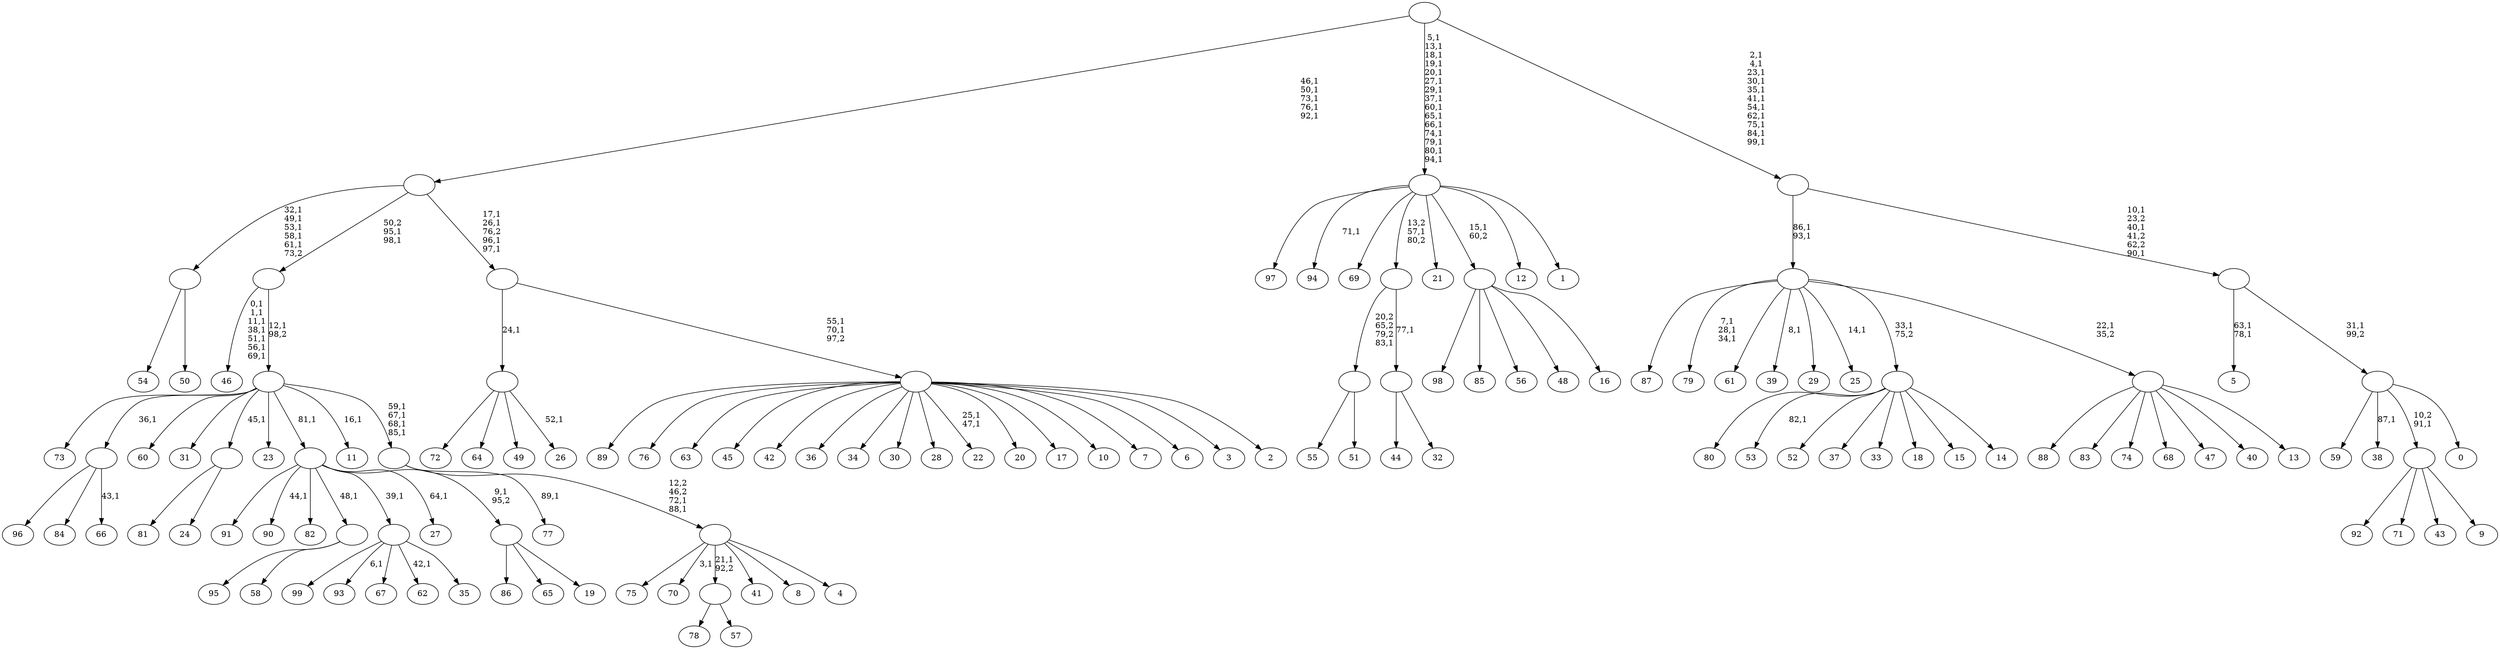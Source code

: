 digraph T {
	200 [label="99"]
	199 [label="98"]
	198 [label="97"]
	197 [label="96"]
	196 [label="95"]
	195 [label="94"]
	193 [label="93"]
	191 [label="92"]
	190 [label="91"]
	189 [label="90"]
	187 [label="89"]
	186 [label="88"]
	185 [label="87"]
	184 [label="86"]
	183 [label="85"]
	182 [label="84"]
	181 [label="83"]
	180 [label="82"]
	179 [label="81"]
	178 [label="80"]
	177 [label="79"]
	173 [label="78"]
	172 [label="77"]
	170 [label="76"]
	169 [label="75"]
	168 [label="74"]
	167 [label="73"]
	166 [label="72"]
	165 [label="71"]
	164 [label="70"]
	162 [label="69"]
	161 [label="68"]
	160 [label="67"]
	159 [label="66"]
	157 [label=""]
	156 [label="65"]
	155 [label="64"]
	154 [label="63"]
	153 [label="62"]
	151 [label="61"]
	150 [label="60"]
	149 [label="59"]
	148 [label="58"]
	147 [label=""]
	146 [label="57"]
	145 [label=""]
	144 [label="56"]
	143 [label="55"]
	142 [label="54"]
	141 [label="53"]
	139 [label="52"]
	138 [label="51"]
	137 [label=""]
	136 [label="50"]
	135 [label=""]
	130 [label="49"]
	129 [label="48"]
	128 [label="47"]
	127 [label="46"]
	119 [label="45"]
	118 [label="44"]
	117 [label="43"]
	116 [label="42"]
	115 [label="41"]
	114 [label="40"]
	113 [label="39"]
	111 [label="38"]
	109 [label="37"]
	108 [label="36"]
	107 [label="35"]
	106 [label=""]
	105 [label="34"]
	104 [label="33"]
	103 [label="32"]
	102 [label=""]
	101 [label=""]
	100 [label="31"]
	99 [label="30"]
	98 [label="29"]
	97 [label="28"]
	96 [label="27"]
	94 [label="26"]
	92 [label=""]
	91 [label="25"]
	89 [label="24"]
	88 [label=""]
	87 [label="23"]
	86 [label="22"]
	83 [label="21"]
	82 [label="20"]
	81 [label="19"]
	80 [label=""]
	79 [label=""]
	78 [label="18"]
	77 [label="17"]
	76 [label="16"]
	75 [label=""]
	74 [label="15"]
	73 [label="14"]
	72 [label=""]
	71 [label="13"]
	70 [label=""]
	69 [label=""]
	67 [label="12"]
	66 [label="11"]
	64 [label="10"]
	63 [label="9"]
	62 [label=""]
	61 [label="8"]
	60 [label="7"]
	59 [label="6"]
	58 [label="5"]
	55 [label="4"]
	54 [label=""]
	52 [label=""]
	48 [label=""]
	47 [label=""]
	45 [label="3"]
	44 [label="2"]
	43 [label=""]
	41 [label=""]
	37 [label=""]
	32 [label="1"]
	31 [label=""]
	16 [label="0"]
	15 [label=""]
	14 [label=""]
	11 [label=""]
	0 [label=""]
	157 -> 159 [label="43,1"]
	157 -> 197 [label=""]
	157 -> 182 [label=""]
	147 -> 196 [label=""]
	147 -> 148 [label=""]
	145 -> 173 [label=""]
	145 -> 146 [label=""]
	137 -> 143 [label=""]
	137 -> 138 [label=""]
	135 -> 142 [label=""]
	135 -> 136 [label=""]
	106 -> 153 [label="42,1"]
	106 -> 193 [label="6,1"]
	106 -> 200 [label=""]
	106 -> 160 [label=""]
	106 -> 107 [label=""]
	102 -> 118 [label=""]
	102 -> 103 [label=""]
	101 -> 137 [label="20,2\n65,2\n79,2\n83,1"]
	101 -> 102 [label="77,1"]
	92 -> 94 [label="52,1"]
	92 -> 166 [label=""]
	92 -> 155 [label=""]
	92 -> 130 [label=""]
	88 -> 179 [label=""]
	88 -> 89 [label=""]
	80 -> 184 [label=""]
	80 -> 156 [label=""]
	80 -> 81 [label=""]
	79 -> 96 [label="64,1"]
	79 -> 189 [label="44,1"]
	79 -> 190 [label=""]
	79 -> 180 [label=""]
	79 -> 147 [label="48,1"]
	79 -> 106 [label="39,1"]
	79 -> 80 [label="9,1\n95,2"]
	75 -> 199 [label=""]
	75 -> 183 [label=""]
	75 -> 144 [label=""]
	75 -> 129 [label=""]
	75 -> 76 [label=""]
	72 -> 141 [label="82,1"]
	72 -> 178 [label=""]
	72 -> 139 [label=""]
	72 -> 109 [label=""]
	72 -> 104 [label=""]
	72 -> 78 [label=""]
	72 -> 74 [label=""]
	72 -> 73 [label=""]
	70 -> 186 [label=""]
	70 -> 181 [label=""]
	70 -> 168 [label=""]
	70 -> 161 [label=""]
	70 -> 128 [label=""]
	70 -> 114 [label=""]
	70 -> 71 [label=""]
	69 -> 91 [label="14,1"]
	69 -> 113 [label="8,1"]
	69 -> 177 [label="7,1\n28,1\n34,1"]
	69 -> 185 [label=""]
	69 -> 151 [label=""]
	69 -> 98 [label=""]
	69 -> 72 [label="33,1\n75,2"]
	69 -> 70 [label="22,1\n35,2"]
	62 -> 191 [label=""]
	62 -> 165 [label=""]
	62 -> 117 [label=""]
	62 -> 63 [label=""]
	54 -> 164 [label="3,1"]
	54 -> 169 [label=""]
	54 -> 145 [label="21,1\n92,2"]
	54 -> 115 [label=""]
	54 -> 61 [label=""]
	54 -> 55 [label=""]
	52 -> 54 [label="12,2\n46,2\n72,1\n88,1"]
	52 -> 172 [label="89,1"]
	48 -> 52 [label="59,1\n67,1\n68,1\n85,1"]
	48 -> 66 [label="16,1"]
	48 -> 167 [label=""]
	48 -> 157 [label="36,1"]
	48 -> 150 [label=""]
	48 -> 100 [label=""]
	48 -> 88 [label="45,1"]
	48 -> 87 [label=""]
	48 -> 79 [label="81,1"]
	47 -> 127 [label="0,1\n1,1\n11,1\n38,1\n51,1\n56,1\n69,1"]
	47 -> 48 [label="12,1\n98,2"]
	43 -> 86 [label="25,1\n47,1"]
	43 -> 187 [label=""]
	43 -> 170 [label=""]
	43 -> 154 [label=""]
	43 -> 119 [label=""]
	43 -> 116 [label=""]
	43 -> 108 [label=""]
	43 -> 105 [label=""]
	43 -> 99 [label=""]
	43 -> 97 [label=""]
	43 -> 82 [label=""]
	43 -> 77 [label=""]
	43 -> 64 [label=""]
	43 -> 60 [label=""]
	43 -> 59 [label=""]
	43 -> 45 [label=""]
	43 -> 44 [label=""]
	41 -> 43 [label="55,1\n70,1\n97,2"]
	41 -> 92 [label="24,1"]
	37 -> 41 [label="17,1\n26,1\n76,2\n96,1\n97,1"]
	37 -> 47 [label="50,2\n95,1\n98,1"]
	37 -> 135 [label="32,1\n49,1\n53,1\n58,1\n61,1\n73,2"]
	31 -> 195 [label="71,1"]
	31 -> 198 [label=""]
	31 -> 162 [label=""]
	31 -> 101 [label="13,2\n57,1\n80,2"]
	31 -> 83 [label=""]
	31 -> 75 [label="15,1\n60,2"]
	31 -> 67 [label=""]
	31 -> 32 [label=""]
	15 -> 111 [label="87,1"]
	15 -> 149 [label=""]
	15 -> 62 [label="10,2\n91,1"]
	15 -> 16 [label=""]
	14 -> 58 [label="63,1\n78,1"]
	14 -> 15 [label="31,1\n99,2"]
	11 -> 14 [label="10,1\n23,2\n40,1\n41,2\n62,2\n90,1"]
	11 -> 69 [label="86,1\n93,1"]
	0 -> 11 [label="2,1\n4,1\n23,1\n30,1\n35,1\n41,1\n54,1\n62,1\n75,1\n84,1\n99,1"]
	0 -> 31 [label="5,1\n13,1\n18,1\n19,1\n20,1\n27,1\n29,1\n37,1\n60,1\n65,1\n66,1\n74,1\n79,1\n80,1\n94,1"]
	0 -> 37 [label="46,1\n50,1\n73,1\n76,1\n92,1"]
}
